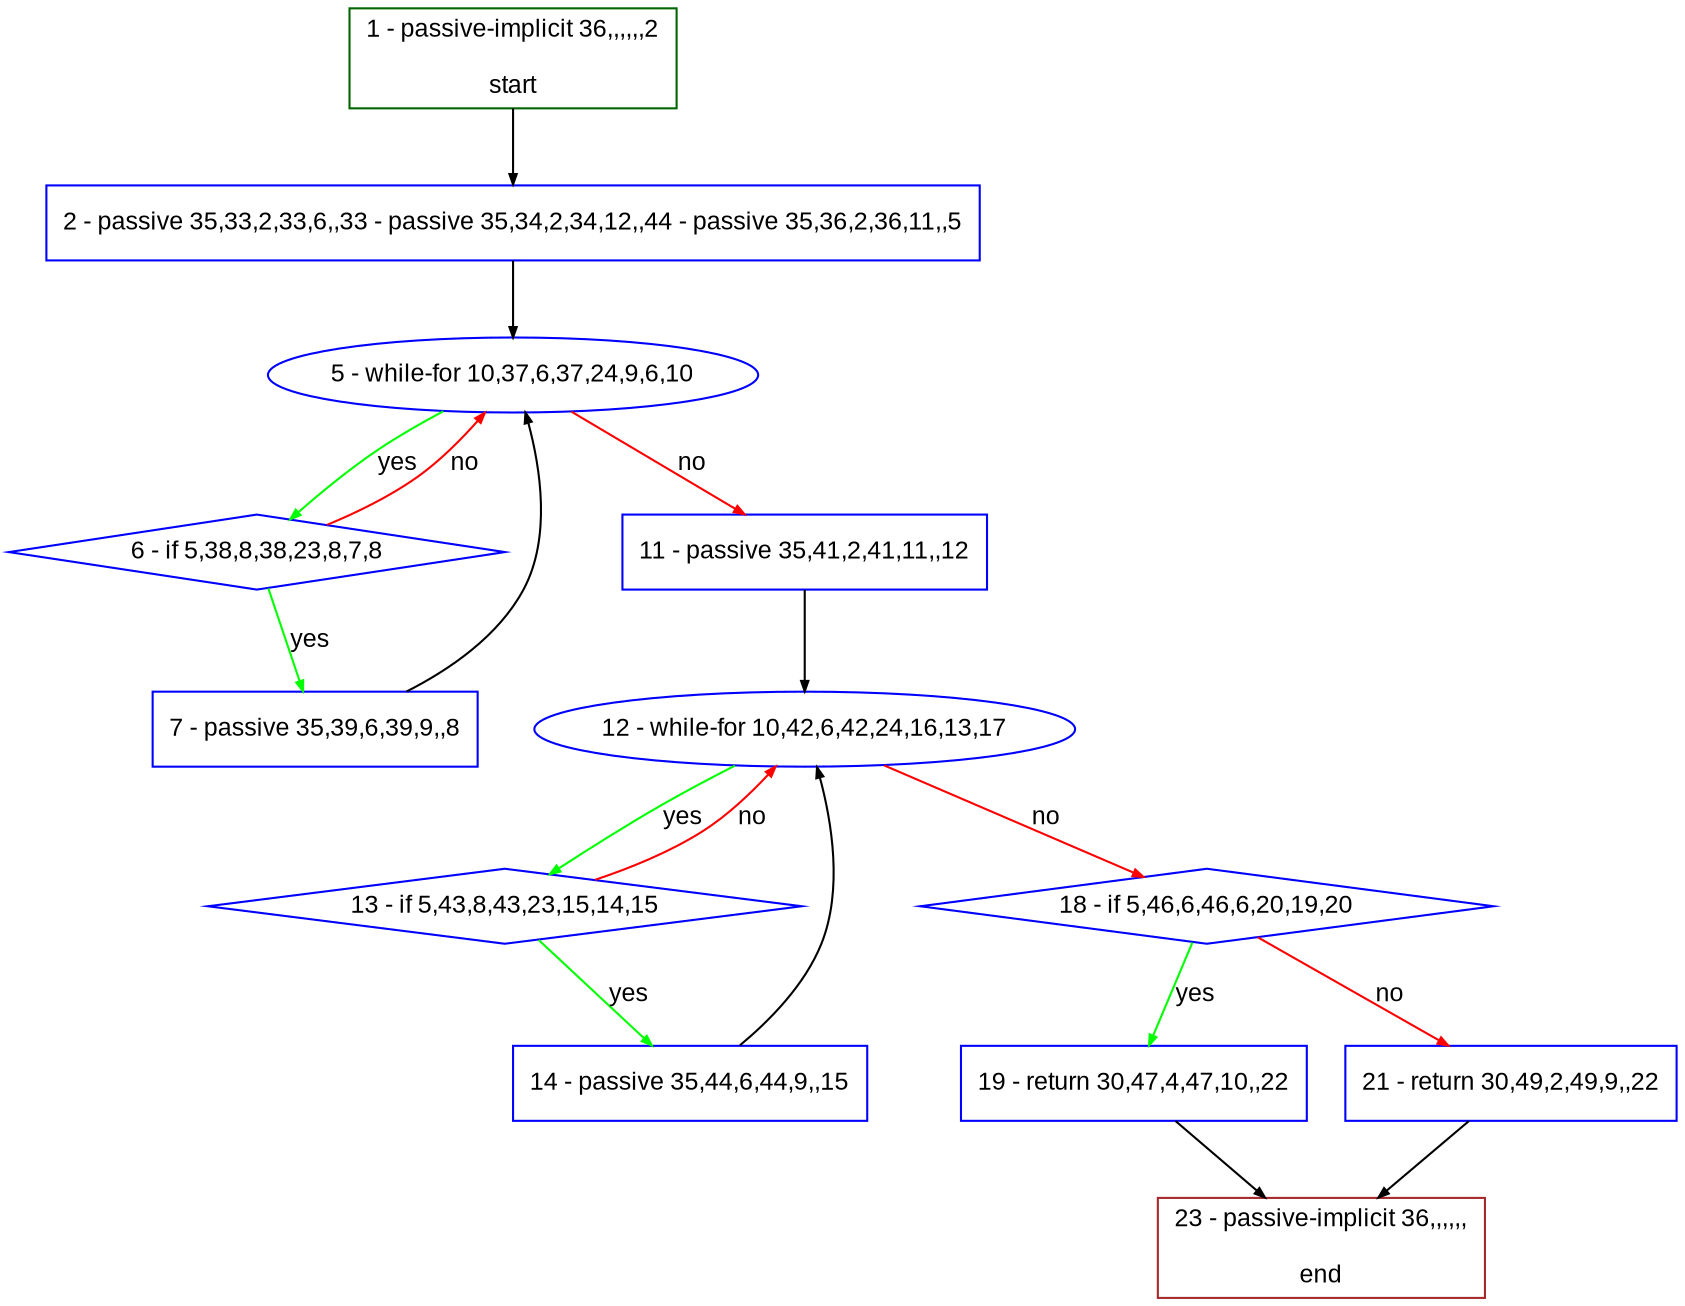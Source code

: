digraph "" {
  graph [bgcolor="white", fillcolor="#FFFFCC", pack="true", packmode="clust", fontname="Arial", label="", fontsize="12", compound="true", style="rounded,filled"];
  node [node_initialized="no", fillcolor="white", fontname="Arial", label="", color="grey", fontsize="12", fixedsize="false", compound="true", shape="rectangle", style="filled"];
  edge [arrowtail="none", lhead="", fontcolor="black", fontname="Arial", label="", color="black", fontsize="12", arrowhead="normal", arrowsize="0.5", compound="true", ltail="", dir="forward"];
  __N1 [fillcolor="#ffffff", label="2 - passive 35,33,2,33,6,,33 - passive 35,34,2,34,12,,44 - passive 35,36,2,36,11,,5", color="#0000ff", shape="box", style="filled"];
  __N2 [fillcolor="#ffffff", label="1 - passive-implicit 36,,,,,,2\n\nstart", color="#006400", shape="box", style="filled"];
  __N3 [fillcolor="#ffffff", label="5 - while-for 10,37,6,37,24,9,6,10", color="#0000ff", shape="oval", style="filled"];
  __N4 [fillcolor="#ffffff", label="6 - if 5,38,8,38,23,8,7,8", color="#0000ff", shape="diamond", style="filled"];
  __N5 [fillcolor="#ffffff", label="11 - passive 35,41,2,41,11,,12", color="#0000ff", shape="box", style="filled"];
  __N6 [fillcolor="#ffffff", label="7 - passive 35,39,6,39,9,,8", color="#0000ff", shape="box", style="filled"];
  __N7 [fillcolor="#ffffff", label="12 - while-for 10,42,6,42,24,16,13,17", color="#0000ff", shape="oval", style="filled"];
  __N8 [fillcolor="#ffffff", label="13 - if 5,43,8,43,23,15,14,15", color="#0000ff", shape="diamond", style="filled"];
  __N9 [fillcolor="#ffffff", label="18 - if 5,46,6,46,6,20,19,20", color="#0000ff", shape="diamond", style="filled"];
  __N10 [fillcolor="#ffffff", label="14 - passive 35,44,6,44,9,,15", color="#0000ff", shape="box", style="filled"];
  __N11 [fillcolor="#ffffff", label="19 - return 30,47,4,47,10,,22", color="#0000ff", shape="box", style="filled"];
  __N12 [fillcolor="#ffffff", label="21 - return 30,49,2,49,9,,22", color="#0000ff", shape="box", style="filled"];
  __N13 [fillcolor="#ffffff", label="23 - passive-implicit 36,,,,,,\n\nend", color="#a52a2a", shape="box", style="filled"];
  __N2 -> __N1 [arrowtail="none", color="#000000", label="", arrowhead="normal", dir="forward"];
  __N1 -> __N3 [arrowtail="none", color="#000000", label="", arrowhead="normal", dir="forward"];
  __N3 -> __N4 [arrowtail="none", color="#00ff00", label="yes", arrowhead="normal", dir="forward"];
  __N4 -> __N3 [arrowtail="none", color="#ff0000", label="no", arrowhead="normal", dir="forward"];
  __N3 -> __N5 [arrowtail="none", color="#ff0000", label="no", arrowhead="normal", dir="forward"];
  __N4 -> __N6 [arrowtail="none", color="#00ff00", label="yes", arrowhead="normal", dir="forward"];
  __N6 -> __N3 [arrowtail="none", color="#000000", label="", arrowhead="normal", dir="forward"];
  __N5 -> __N7 [arrowtail="none", color="#000000", label="", arrowhead="normal", dir="forward"];
  __N7 -> __N8 [arrowtail="none", color="#00ff00", label="yes", arrowhead="normal", dir="forward"];
  __N8 -> __N7 [arrowtail="none", color="#ff0000", label="no", arrowhead="normal", dir="forward"];
  __N7 -> __N9 [arrowtail="none", color="#ff0000", label="no", arrowhead="normal", dir="forward"];
  __N8 -> __N10 [arrowtail="none", color="#00ff00", label="yes", arrowhead="normal", dir="forward"];
  __N10 -> __N7 [arrowtail="none", color="#000000", label="", arrowhead="normal", dir="forward"];
  __N9 -> __N11 [arrowtail="none", color="#00ff00", label="yes", arrowhead="normal", dir="forward"];
  __N9 -> __N12 [arrowtail="none", color="#ff0000", label="no", arrowhead="normal", dir="forward"];
  __N11 -> __N13 [arrowtail="none", color="#000000", label="", arrowhead="normal", dir="forward"];
  __N12 -> __N13 [arrowtail="none", color="#000000", label="", arrowhead="normal", dir="forward"];
}
